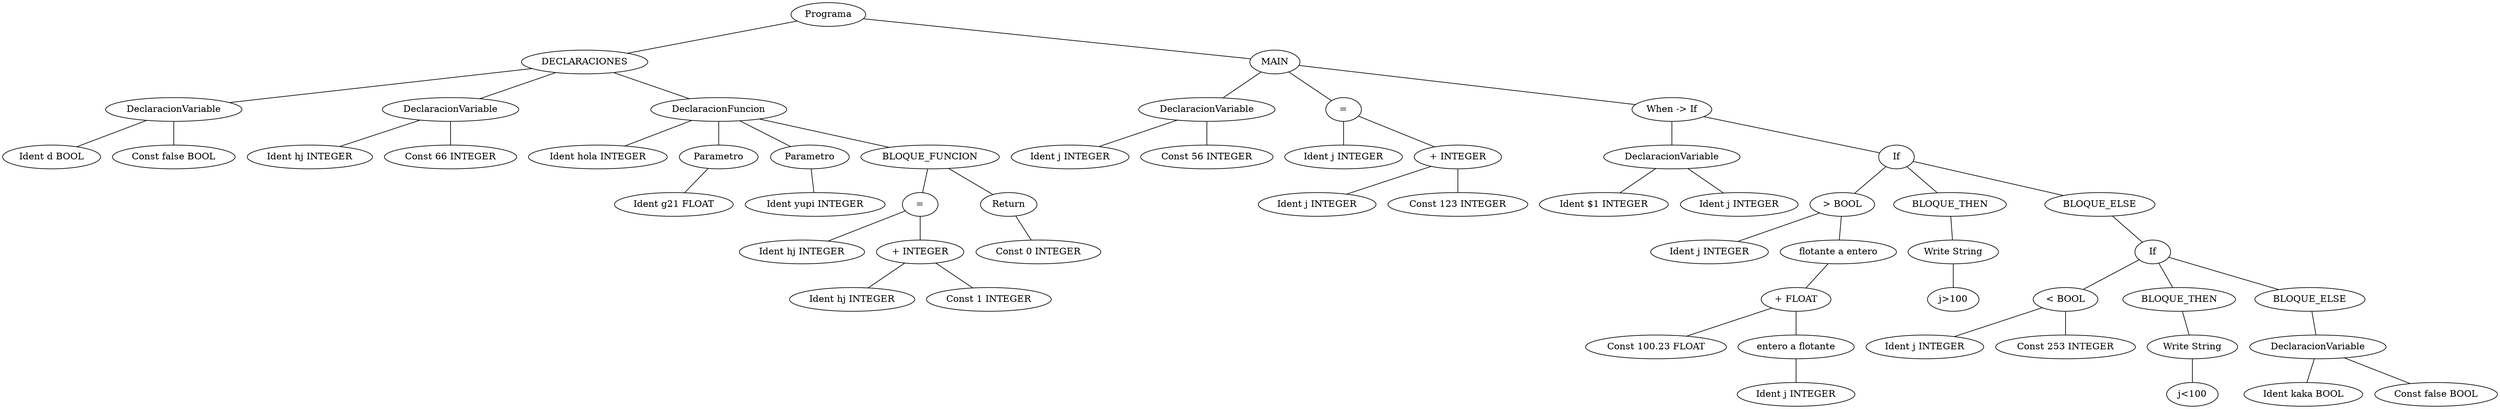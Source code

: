 graph G {52 [label="Programa"]
53 [label="DECLARACIONES"]
52 -- 53
54 [label="DeclaracionVariable"]
53 -- 54
55 [label="Ident d BOOL"]
54 -- 55
56 [label="Const false BOOL"]
54 -- 56
57 [label="DeclaracionVariable"]
53 -- 57
58 [label="Ident hj INTEGER"]
57 -- 58
59 [label="Const 66 INTEGER"]
57 -- 59
60 [label="DeclaracionFuncion"]
53 -- 60
61 [label="Ident hola INTEGER"]
60 -- 61
62 [label="Parametro"]
60 -- 62
63 [label="Ident g21 FLOAT"]
62 -- 63
64 [label="Parametro"]
60 -- 64
65 [label="Ident yupi INTEGER"]
64 -- 65
66 [label="BLOQUE_FUNCION"]
60 -- 66
67 [label="="]
66 -- 67
68 [label="Ident hj INTEGER"]
67 -- 68
69 [label="+ INTEGER"]
67 -- 69
70 [label="Ident hj INTEGER"]
69 -- 70
71 [label="Const 1 INTEGER"]
69 -- 71
72 [label="Return"]
66 -- 72
73 [label="Const 0 INTEGER"]
72 -- 73
74 [label="MAIN"]
52 -- 74
75 [label="DeclaracionVariable"]
74 -- 75
76 [label="Ident j INTEGER"]
75 -- 76
77 [label="Const 56 INTEGER"]
75 -- 77
78 [label="="]
74 -- 78
79 [label="Ident j INTEGER"]
78 -- 79
80 [label="+ INTEGER"]
78 -- 80
81 [label="Ident j INTEGER"]
80 -- 81
82 [label="Const 123 INTEGER"]
80 -- 82
83 [label="When -> If"]
74 -- 83
84 [label="DeclaracionVariable"]
83 -- 84
85 [label="Ident $1 INTEGER"]
84 -- 85
86 [label="Ident j INTEGER"]
84 -- 86
87 [label="If"]
83 -- 87
88 [label="> BOOL"]
87 -- 88
89 [label="Ident j INTEGER"]
88 -- 89
90 [label="flotante a entero"]
88 -- 90
91 [label="+ FLOAT"]
90 -- 91
92 [label="Const 100.23 FLOAT"]
91 -- 92
93 [label="entero a flotante"]
91 -- 93
94 [label="Ident j INTEGER"]
93 -- 94
95 [label="BLOQUE_THEN"]
87 -- 95
96 [label="Write String"]
95 -- 96
97 [label="j>100"]
96 -- 97
98 [label="BLOQUE_ELSE"]
87 -- 98
99 [label="If"]
98 -- 99
100 [label="< BOOL"]
99 -- 100
101 [label="Ident j INTEGER"]
100 -- 101
102 [label="Const 253 INTEGER"]
100 -- 102
103 [label="BLOQUE_THEN"]
99 -- 103
104 [label="Write String"]
103 -- 104
105 [label="j<100"]
104 -- 105
106 [label="BLOQUE_ELSE"]
99 -- 106
107 [label="DeclaracionVariable"]
106 -- 107
108 [label="Ident kaka BOOL"]
107 -- 108
109 [label="Const false BOOL"]
107 -- 109
}

